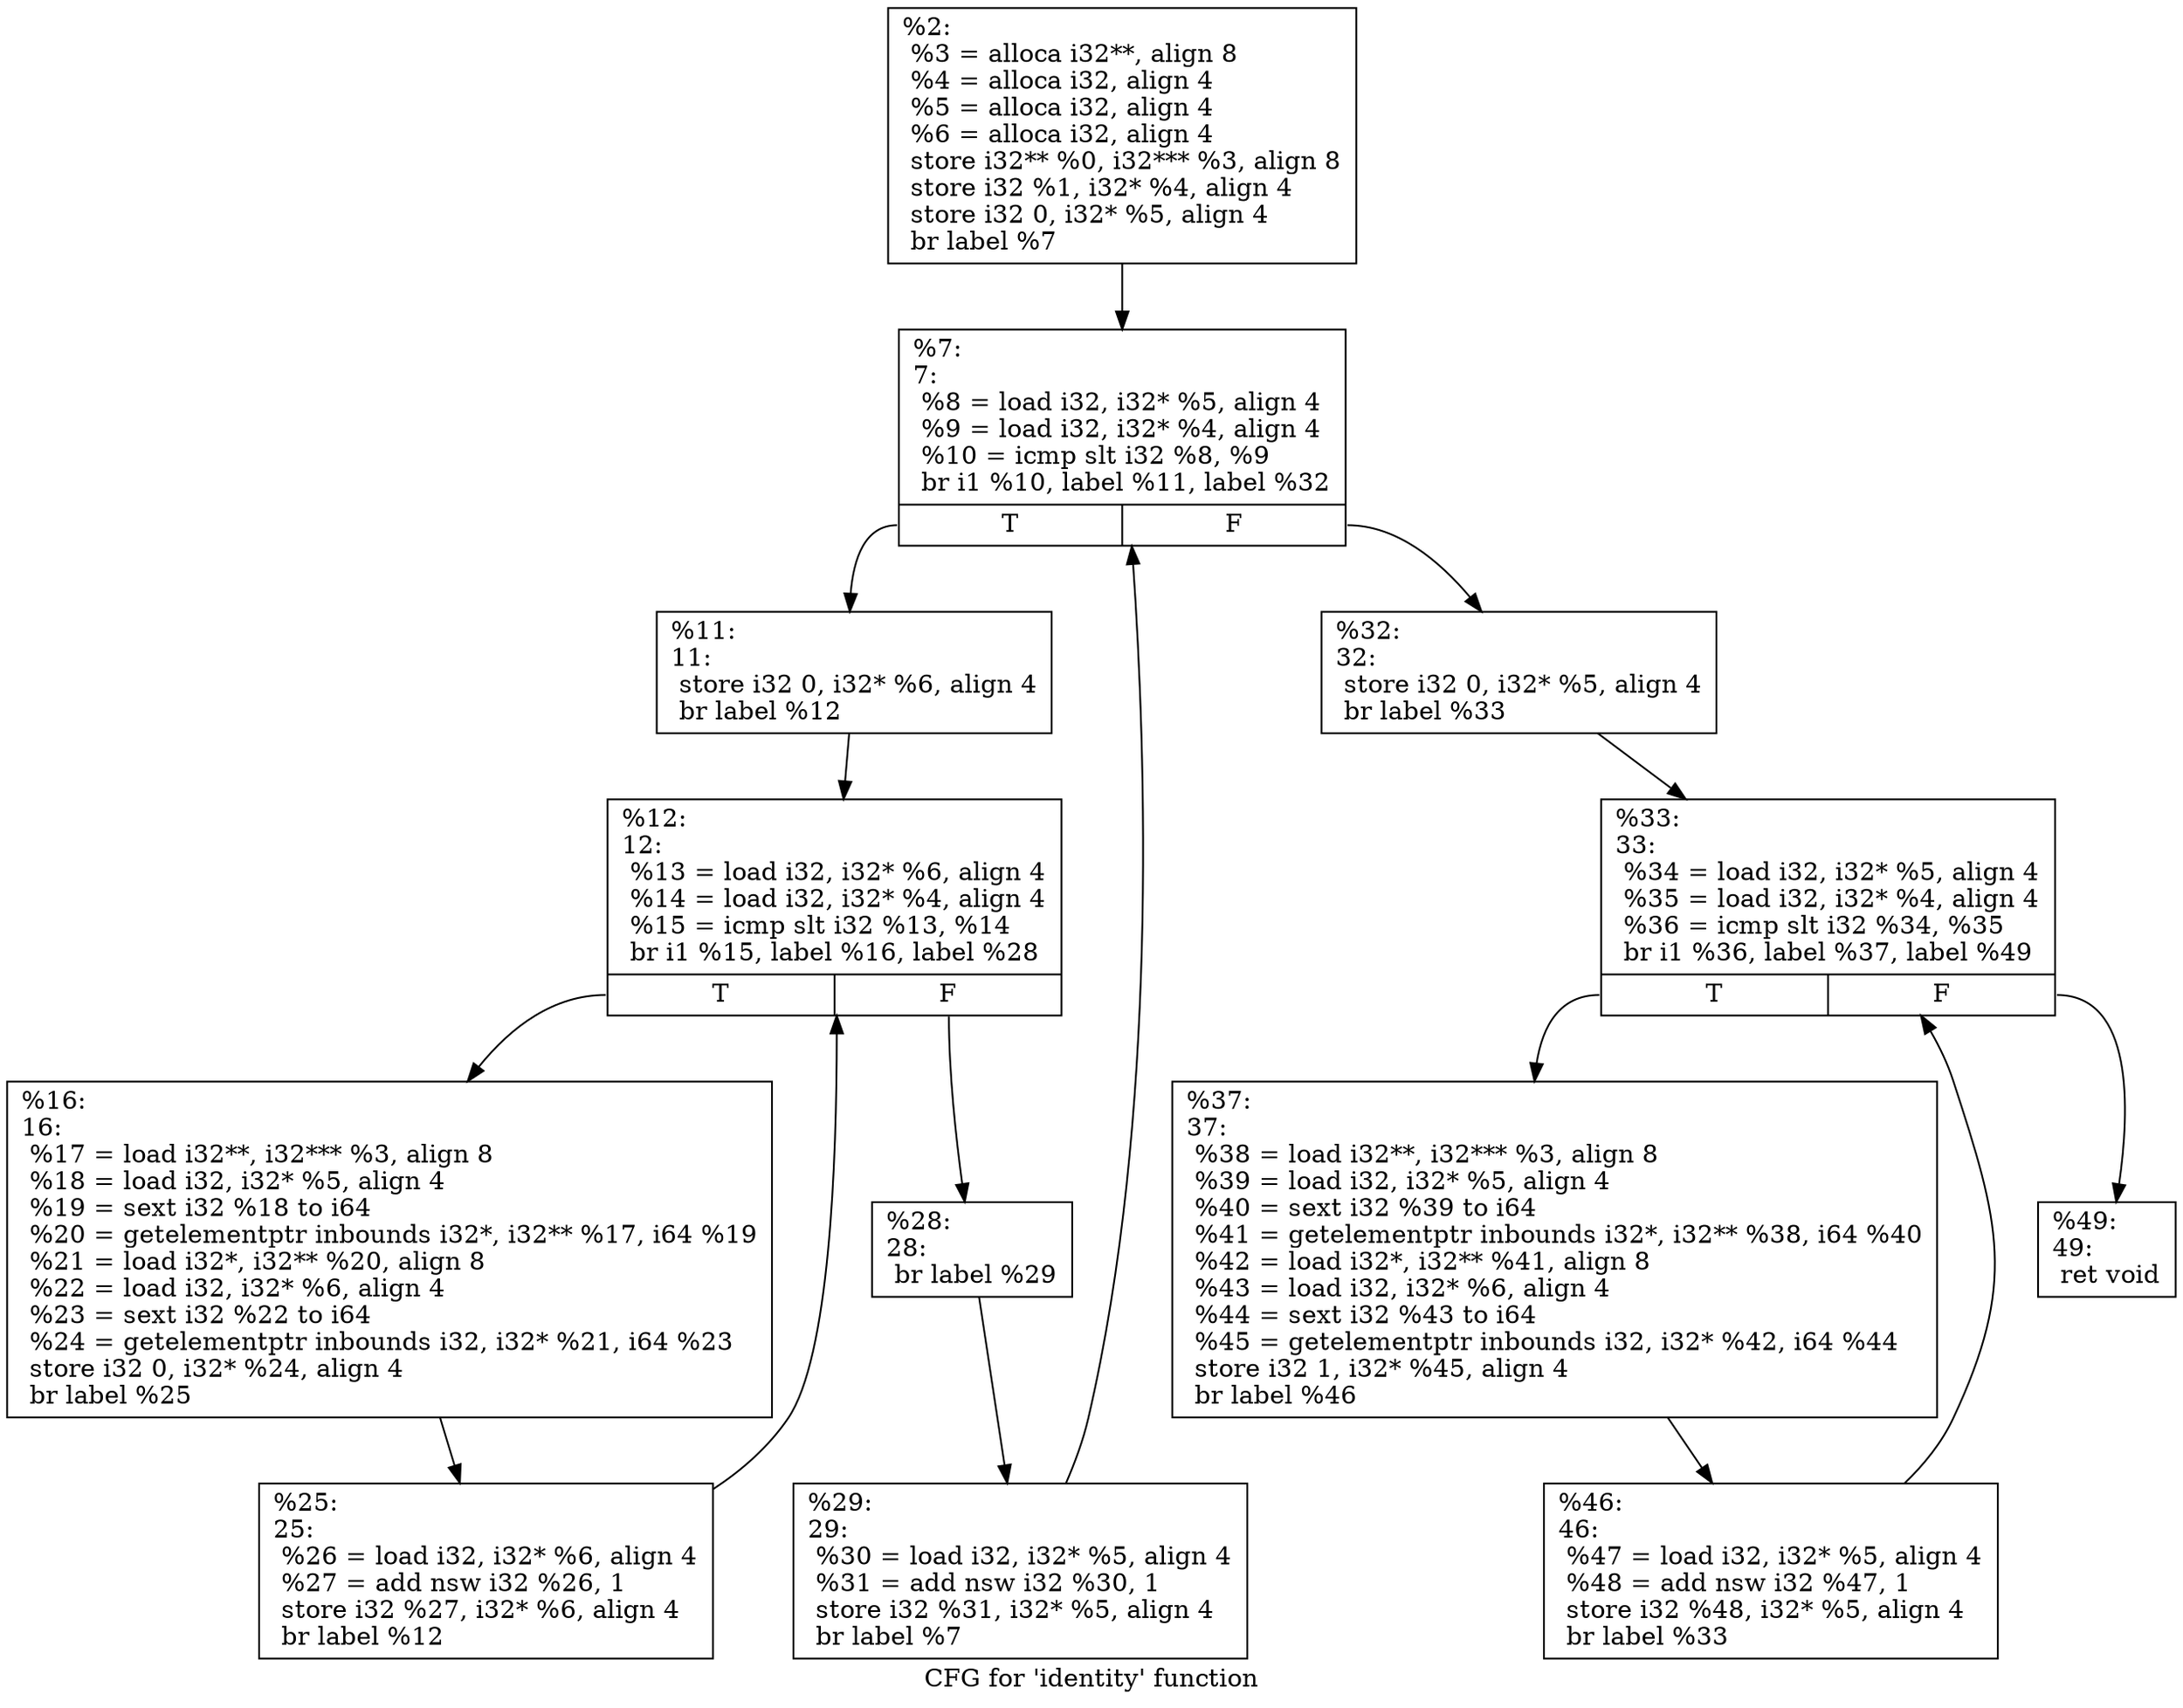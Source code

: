 digraph "CFG for 'identity' function" {
	label="CFG for 'identity' function";

	Node0x2082a10 [shape=record,label="{%2:\l  %3 = alloca i32**, align 8\l  %4 = alloca i32, align 4\l  %5 = alloca i32, align 4\l  %6 = alloca i32, align 4\l  store i32** %0, i32*** %3, align 8\l  store i32 %1, i32* %4, align 4\l  store i32 0, i32* %5, align 4\l  br label %7\l}"];
	Node0x2082a10 -> Node0x2083460;
	Node0x2083460 [shape=record,label="{%7:\l7:                                                \l  %8 = load i32, i32* %5, align 4\l  %9 = load i32, i32* %4, align 4\l  %10 = icmp slt i32 %8, %9\l  br i1 %10, label %11, label %32\l|{<s0>T|<s1>F}}"];
	Node0x2083460:s0 -> Node0x20831d0;
	Node0x2083460:s1 -> Node0x2083640;
	Node0x20831d0 [shape=record,label="{%11:\l11:                                               \l  store i32 0, i32* %6, align 4\l  br label %12\l}"];
	Node0x20831d0 -> Node0x2083750;
	Node0x2083750 [shape=record,label="{%12:\l12:                                               \l  %13 = load i32, i32* %6, align 4\l  %14 = load i32, i32* %4, align 4\l  %15 = icmp slt i32 %13, %14\l  br i1 %15, label %16, label %28\l|{<s0>T|<s1>F}}"];
	Node0x2083750:s0 -> Node0x2083930;
	Node0x2083750:s1 -> Node0x2083980;
	Node0x2083930 [shape=record,label="{%16:\l16:                                               \l  %17 = load i32**, i32*** %3, align 8\l  %18 = load i32, i32* %5, align 4\l  %19 = sext i32 %18 to i64\l  %20 = getelementptr inbounds i32*, i32** %17, i64 %19\l  %21 = load i32*, i32** %20, align 8\l  %22 = load i32, i32* %6, align 4\l  %23 = sext i32 %22 to i64\l  %24 = getelementptr inbounds i32, i32* %21, i64 %23\l  store i32 0, i32* %24, align 4\l  br label %25\l}"];
	Node0x2083930 -> Node0x2083dd0;
	Node0x2083dd0 [shape=record,label="{%25:\l25:                                               \l  %26 = load i32, i32* %6, align 4\l  %27 = add nsw i32 %26, 1\l  store i32 %27, i32* %6, align 4\l  br label %12\l}"];
	Node0x2083dd0 -> Node0x2083750;
	Node0x2083980 [shape=record,label="{%28:\l28:                                               \l  br label %29\l}"];
	Node0x2083980 -> Node0x2084030;
	Node0x2084030 [shape=record,label="{%29:\l29:                                               \l  %30 = load i32, i32* %5, align 4\l  %31 = add nsw i32 %30, 1\l  store i32 %31, i32* %5, align 4\l  br label %7\l}"];
	Node0x2084030 -> Node0x2083460;
	Node0x2083640 [shape=record,label="{%32:\l32:                                               \l  store i32 0, i32* %5, align 4\l  br label %33\l}"];
	Node0x2083640 -> Node0x2084520;
	Node0x2084520 [shape=record,label="{%33:\l33:                                               \l  %34 = load i32, i32* %5, align 4\l  %35 = load i32, i32* %4, align 4\l  %36 = icmp slt i32 %34, %35\l  br i1 %36, label %37, label %49\l|{<s0>T|<s1>F}}"];
	Node0x2084520:s0 -> Node0x2084700;
	Node0x2084520:s1 -> Node0x2084750;
	Node0x2084700 [shape=record,label="{%37:\l37:                                               \l  %38 = load i32**, i32*** %3, align 8\l  %39 = load i32, i32* %5, align 4\l  %40 = sext i32 %39 to i64\l  %41 = getelementptr inbounds i32*, i32** %38, i64 %40\l  %42 = load i32*, i32** %41, align 8\l  %43 = load i32, i32* %6, align 4\l  %44 = sext i32 %43 to i64\l  %45 = getelementptr inbounds i32, i32* %42, i64 %44\l  store i32 1, i32* %45, align 4\l  br label %46\l}"];
	Node0x2084700 -> Node0x2084b60;
	Node0x2084b60 [shape=record,label="{%46:\l46:                                               \l  %47 = load i32, i32* %5, align 4\l  %48 = add nsw i32 %47, 1\l  store i32 %48, i32* %5, align 4\l  br label %33\l}"];
	Node0x2084b60 -> Node0x2084520;
	Node0x2084750 [shape=record,label="{%49:\l49:                                               \l  ret void\l}"];
}
